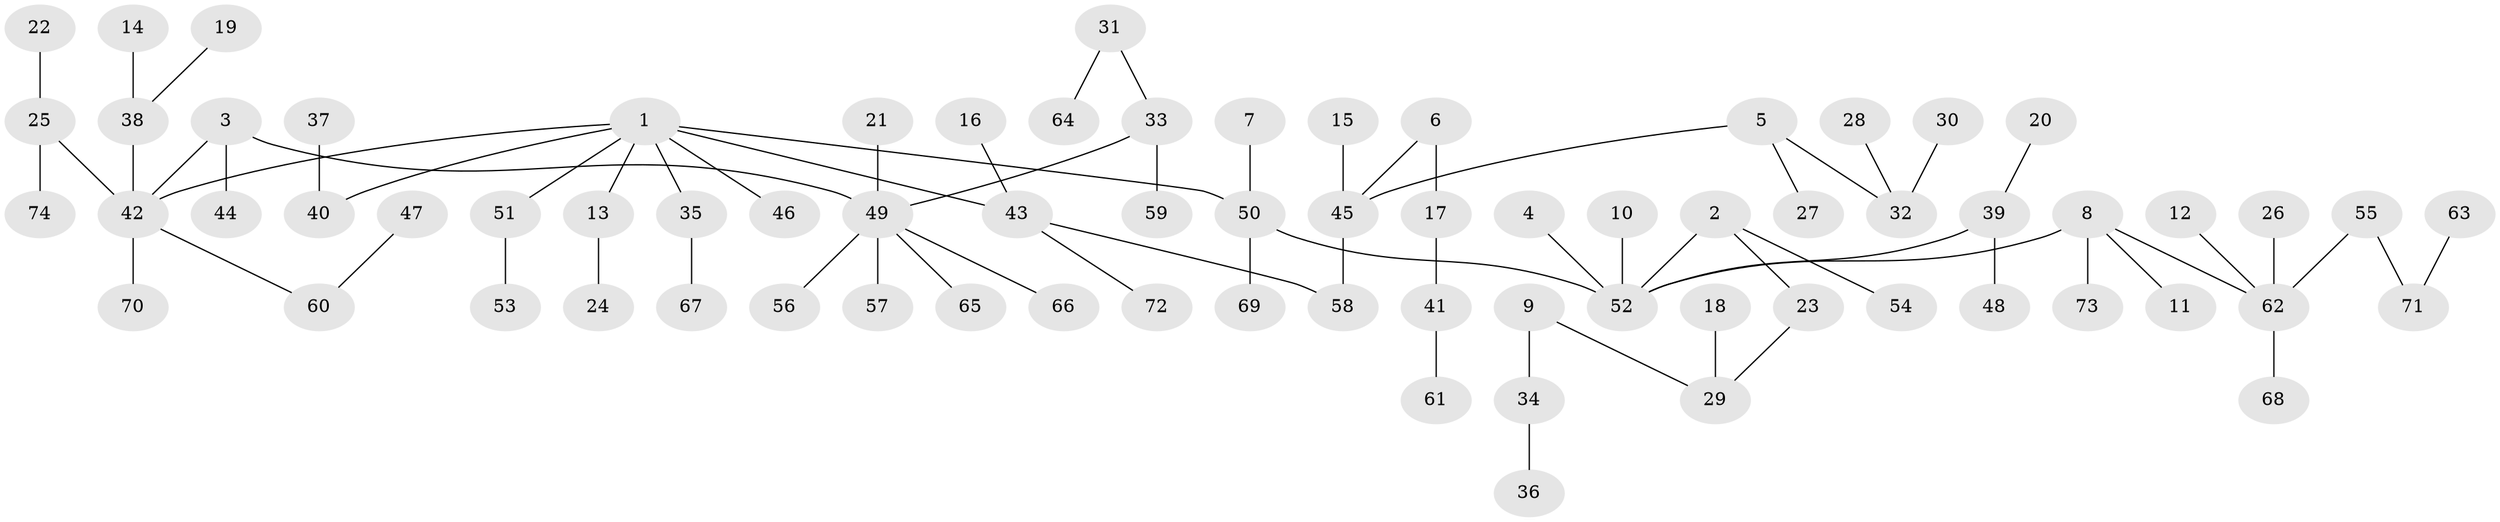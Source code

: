 // original degree distribution, {4: 0.06802721088435375, 2: 0.23809523809523808, 5: 0.027210884353741496, 3: 0.14285714285714285, 6: 0.02040816326530612, 8: 0.006802721088435374, 1: 0.4965986394557823}
// Generated by graph-tools (version 1.1) at 2025/26/03/09/25 03:26:28]
// undirected, 74 vertices, 73 edges
graph export_dot {
graph [start="1"]
  node [color=gray90,style=filled];
  1;
  2;
  3;
  4;
  5;
  6;
  7;
  8;
  9;
  10;
  11;
  12;
  13;
  14;
  15;
  16;
  17;
  18;
  19;
  20;
  21;
  22;
  23;
  24;
  25;
  26;
  27;
  28;
  29;
  30;
  31;
  32;
  33;
  34;
  35;
  36;
  37;
  38;
  39;
  40;
  41;
  42;
  43;
  44;
  45;
  46;
  47;
  48;
  49;
  50;
  51;
  52;
  53;
  54;
  55;
  56;
  57;
  58;
  59;
  60;
  61;
  62;
  63;
  64;
  65;
  66;
  67;
  68;
  69;
  70;
  71;
  72;
  73;
  74;
  1 -- 13 [weight=1.0];
  1 -- 35 [weight=1.0];
  1 -- 40 [weight=1.0];
  1 -- 42 [weight=1.0];
  1 -- 43 [weight=1.0];
  1 -- 46 [weight=1.0];
  1 -- 50 [weight=1.0];
  1 -- 51 [weight=1.0];
  2 -- 23 [weight=1.0];
  2 -- 52 [weight=1.0];
  2 -- 54 [weight=1.0];
  3 -- 42 [weight=1.0];
  3 -- 44 [weight=1.0];
  3 -- 49 [weight=1.0];
  4 -- 52 [weight=1.0];
  5 -- 27 [weight=1.0];
  5 -- 32 [weight=1.0];
  5 -- 45 [weight=1.0];
  6 -- 17 [weight=1.0];
  6 -- 45 [weight=1.0];
  7 -- 50 [weight=1.0];
  8 -- 11 [weight=1.0];
  8 -- 52 [weight=1.0];
  8 -- 62 [weight=1.0];
  8 -- 73 [weight=1.0];
  9 -- 29 [weight=1.0];
  9 -- 34 [weight=1.0];
  10 -- 52 [weight=1.0];
  12 -- 62 [weight=1.0];
  13 -- 24 [weight=1.0];
  14 -- 38 [weight=1.0];
  15 -- 45 [weight=1.0];
  16 -- 43 [weight=1.0];
  17 -- 41 [weight=1.0];
  18 -- 29 [weight=1.0];
  19 -- 38 [weight=1.0];
  20 -- 39 [weight=1.0];
  21 -- 49 [weight=1.0];
  22 -- 25 [weight=1.0];
  23 -- 29 [weight=1.0];
  25 -- 42 [weight=1.0];
  25 -- 74 [weight=1.0];
  26 -- 62 [weight=1.0];
  28 -- 32 [weight=1.0];
  30 -- 32 [weight=1.0];
  31 -- 33 [weight=1.0];
  31 -- 64 [weight=1.0];
  33 -- 49 [weight=1.0];
  33 -- 59 [weight=1.0];
  34 -- 36 [weight=1.0];
  35 -- 67 [weight=1.0];
  37 -- 40 [weight=1.0];
  38 -- 42 [weight=1.0];
  39 -- 48 [weight=1.0];
  39 -- 52 [weight=1.0];
  41 -- 61 [weight=1.0];
  42 -- 60 [weight=1.0];
  42 -- 70 [weight=1.0];
  43 -- 58 [weight=1.0];
  43 -- 72 [weight=1.0];
  45 -- 58 [weight=1.0];
  47 -- 60 [weight=1.0];
  49 -- 56 [weight=1.0];
  49 -- 57 [weight=1.0];
  49 -- 65 [weight=1.0];
  49 -- 66 [weight=1.0];
  50 -- 52 [weight=1.0];
  50 -- 69 [weight=1.0];
  51 -- 53 [weight=1.0];
  55 -- 62 [weight=1.0];
  55 -- 71 [weight=1.0];
  62 -- 68 [weight=1.0];
  63 -- 71 [weight=1.0];
}
